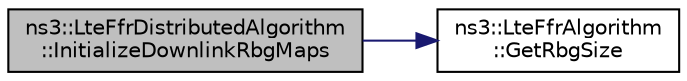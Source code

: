 digraph "ns3::LteFfrDistributedAlgorithm::InitializeDownlinkRbgMaps"
{
  edge [fontname="Helvetica",fontsize="10",labelfontname="Helvetica",labelfontsize="10"];
  node [fontname="Helvetica",fontsize="10",shape=record];
  rankdir="LR";
  Node1 [label="ns3::LteFfrDistributedAlgorithm\l::InitializeDownlinkRbgMaps",height=0.2,width=0.4,color="black", fillcolor="grey75", style="filled", fontcolor="black"];
  Node1 -> Node2 [color="midnightblue",fontsize="10",style="solid"];
  Node2 [label="ns3::LteFfrAlgorithm\l::GetRbgSize",height=0.2,width=0.4,color="black", fillcolor="white", style="filled",URL="$d5/dd1/classns3_1_1LteFfrAlgorithm.html#a63ff51a7ceaa4a5274ed420df52b330d",tooltip="Get RBG size for DL Bandwidth according to table 7.1.6.1-1 of 36.213. "];
}
